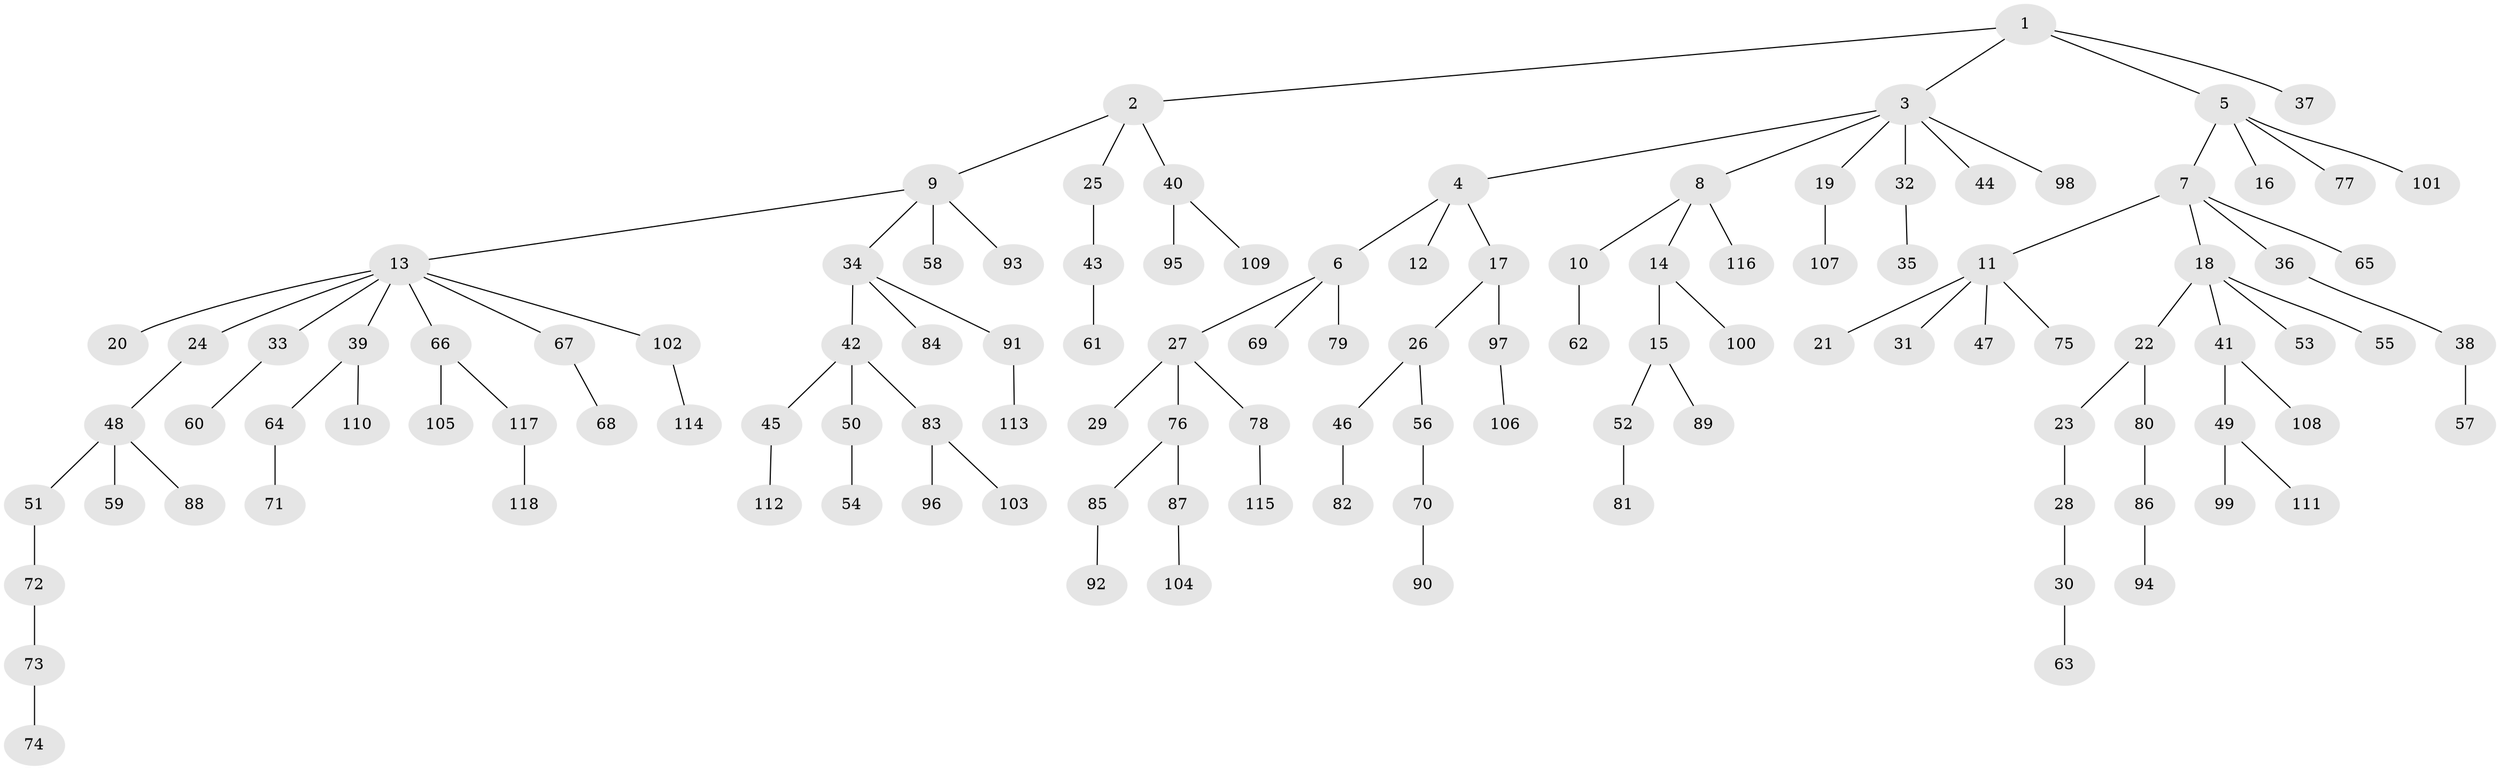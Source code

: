 // Generated by graph-tools (version 1.1) at 2025/53/03/09/25 04:53:42]
// undirected, 118 vertices, 117 edges
graph export_dot {
graph [start="1"]
  node [color=gray90,style=filled];
  1;
  2;
  3;
  4;
  5;
  6;
  7;
  8;
  9;
  10;
  11;
  12;
  13;
  14;
  15;
  16;
  17;
  18;
  19;
  20;
  21;
  22;
  23;
  24;
  25;
  26;
  27;
  28;
  29;
  30;
  31;
  32;
  33;
  34;
  35;
  36;
  37;
  38;
  39;
  40;
  41;
  42;
  43;
  44;
  45;
  46;
  47;
  48;
  49;
  50;
  51;
  52;
  53;
  54;
  55;
  56;
  57;
  58;
  59;
  60;
  61;
  62;
  63;
  64;
  65;
  66;
  67;
  68;
  69;
  70;
  71;
  72;
  73;
  74;
  75;
  76;
  77;
  78;
  79;
  80;
  81;
  82;
  83;
  84;
  85;
  86;
  87;
  88;
  89;
  90;
  91;
  92;
  93;
  94;
  95;
  96;
  97;
  98;
  99;
  100;
  101;
  102;
  103;
  104;
  105;
  106;
  107;
  108;
  109;
  110;
  111;
  112;
  113;
  114;
  115;
  116;
  117;
  118;
  1 -- 2;
  1 -- 3;
  1 -- 5;
  1 -- 37;
  2 -- 9;
  2 -- 25;
  2 -- 40;
  3 -- 4;
  3 -- 8;
  3 -- 19;
  3 -- 32;
  3 -- 44;
  3 -- 98;
  4 -- 6;
  4 -- 12;
  4 -- 17;
  5 -- 7;
  5 -- 16;
  5 -- 77;
  5 -- 101;
  6 -- 27;
  6 -- 69;
  6 -- 79;
  7 -- 11;
  7 -- 18;
  7 -- 36;
  7 -- 65;
  8 -- 10;
  8 -- 14;
  8 -- 116;
  9 -- 13;
  9 -- 34;
  9 -- 58;
  9 -- 93;
  10 -- 62;
  11 -- 21;
  11 -- 31;
  11 -- 47;
  11 -- 75;
  13 -- 20;
  13 -- 24;
  13 -- 33;
  13 -- 39;
  13 -- 66;
  13 -- 67;
  13 -- 102;
  14 -- 15;
  14 -- 100;
  15 -- 52;
  15 -- 89;
  17 -- 26;
  17 -- 97;
  18 -- 22;
  18 -- 41;
  18 -- 53;
  18 -- 55;
  19 -- 107;
  22 -- 23;
  22 -- 80;
  23 -- 28;
  24 -- 48;
  25 -- 43;
  26 -- 46;
  26 -- 56;
  27 -- 29;
  27 -- 76;
  27 -- 78;
  28 -- 30;
  30 -- 63;
  32 -- 35;
  33 -- 60;
  34 -- 42;
  34 -- 84;
  34 -- 91;
  36 -- 38;
  38 -- 57;
  39 -- 64;
  39 -- 110;
  40 -- 95;
  40 -- 109;
  41 -- 49;
  41 -- 108;
  42 -- 45;
  42 -- 50;
  42 -- 83;
  43 -- 61;
  45 -- 112;
  46 -- 82;
  48 -- 51;
  48 -- 59;
  48 -- 88;
  49 -- 99;
  49 -- 111;
  50 -- 54;
  51 -- 72;
  52 -- 81;
  56 -- 70;
  64 -- 71;
  66 -- 105;
  66 -- 117;
  67 -- 68;
  70 -- 90;
  72 -- 73;
  73 -- 74;
  76 -- 85;
  76 -- 87;
  78 -- 115;
  80 -- 86;
  83 -- 96;
  83 -- 103;
  85 -- 92;
  86 -- 94;
  87 -- 104;
  91 -- 113;
  97 -- 106;
  102 -- 114;
  117 -- 118;
}
